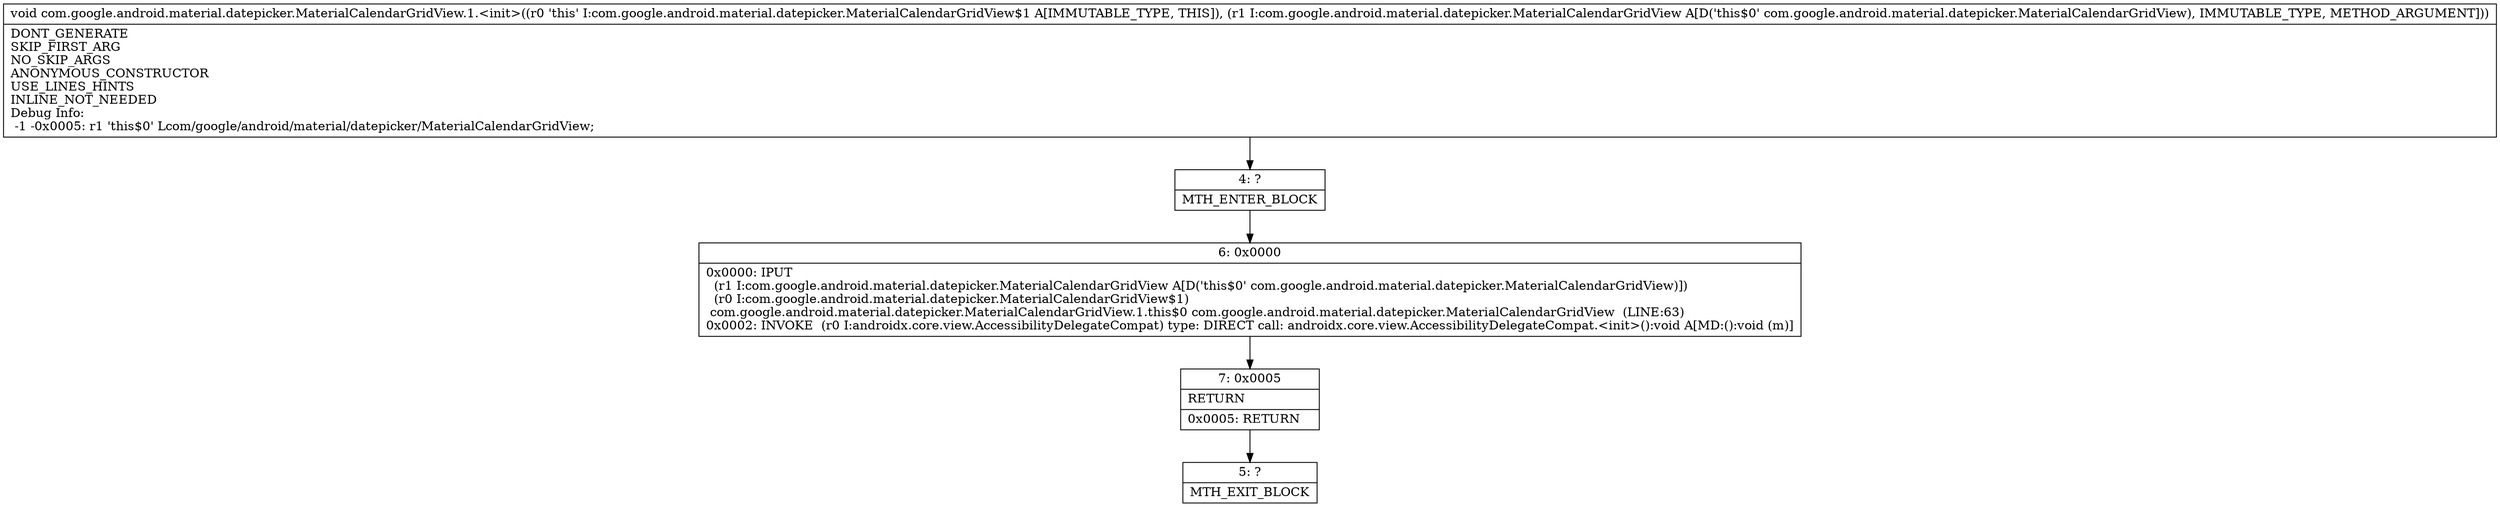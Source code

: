 digraph "CFG forcom.google.android.material.datepicker.MaterialCalendarGridView.1.\<init\>(Lcom\/google\/android\/material\/datepicker\/MaterialCalendarGridView;)V" {
Node_4 [shape=record,label="{4\:\ ?|MTH_ENTER_BLOCK\l}"];
Node_6 [shape=record,label="{6\:\ 0x0000|0x0000: IPUT  \l  (r1 I:com.google.android.material.datepicker.MaterialCalendarGridView A[D('this$0' com.google.android.material.datepicker.MaterialCalendarGridView)])\l  (r0 I:com.google.android.material.datepicker.MaterialCalendarGridView$1)\l com.google.android.material.datepicker.MaterialCalendarGridView.1.this$0 com.google.android.material.datepicker.MaterialCalendarGridView  (LINE:63)\l0x0002: INVOKE  (r0 I:androidx.core.view.AccessibilityDelegateCompat) type: DIRECT call: androidx.core.view.AccessibilityDelegateCompat.\<init\>():void A[MD:():void (m)]\l}"];
Node_7 [shape=record,label="{7\:\ 0x0005|RETURN\l|0x0005: RETURN   \l}"];
Node_5 [shape=record,label="{5\:\ ?|MTH_EXIT_BLOCK\l}"];
MethodNode[shape=record,label="{void com.google.android.material.datepicker.MaterialCalendarGridView.1.\<init\>((r0 'this' I:com.google.android.material.datepicker.MaterialCalendarGridView$1 A[IMMUTABLE_TYPE, THIS]), (r1 I:com.google.android.material.datepicker.MaterialCalendarGridView A[D('this$0' com.google.android.material.datepicker.MaterialCalendarGridView), IMMUTABLE_TYPE, METHOD_ARGUMENT]))  | DONT_GENERATE\lSKIP_FIRST_ARG\lNO_SKIP_ARGS\lANONYMOUS_CONSTRUCTOR\lUSE_LINES_HINTS\lINLINE_NOT_NEEDED\lDebug Info:\l  \-1 \-0x0005: r1 'this$0' Lcom\/google\/android\/material\/datepicker\/MaterialCalendarGridView;\l}"];
MethodNode -> Node_4;Node_4 -> Node_6;
Node_6 -> Node_7;
Node_7 -> Node_5;
}

